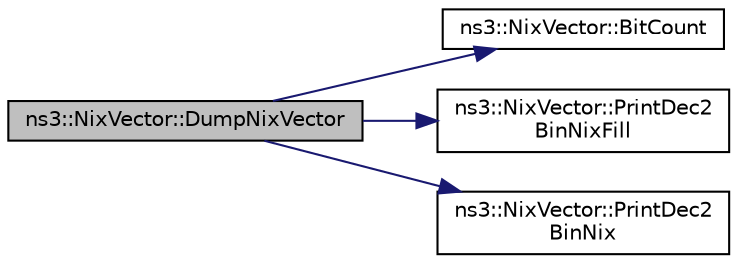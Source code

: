 digraph "ns3::NixVector::DumpNixVector"
{
  edge [fontname="Helvetica",fontsize="10",labelfontname="Helvetica",labelfontsize="10"];
  node [fontname="Helvetica",fontsize="10",shape=record];
  rankdir="LR";
  Node1 [label="ns3::NixVector::DumpNixVector",height=0.2,width=0.4,color="black", fillcolor="grey75", style="filled", fontcolor="black"];
  Node1 -> Node2 [color="midnightblue",fontsize="10",style="solid"];
  Node2 [label="ns3::NixVector::BitCount",height=0.2,width=0.4,color="black", fillcolor="white", style="filled",URL="$d1/d44/classns3_1_1NixVector.html#a2110776224e52b8fe4220b1e51b946a6"];
  Node1 -> Node3 [color="midnightblue",fontsize="10",style="solid"];
  Node3 [label="ns3::NixVector::PrintDec2\lBinNixFill",height=0.2,width=0.4,color="black", fillcolor="white", style="filled",URL="$d1/d44/classns3_1_1NixVector.html#a9d5f9cbc3a06324f163078eb73932d3d"];
  Node1 -> Node4 [color="midnightblue",fontsize="10",style="solid"];
  Node4 [label="ns3::NixVector::PrintDec2\lBinNix",height=0.2,width=0.4,color="black", fillcolor="white", style="filled",URL="$d1/d44/classns3_1_1NixVector.html#a6cfc280674edc3350bb797a15b44c093"];
}
